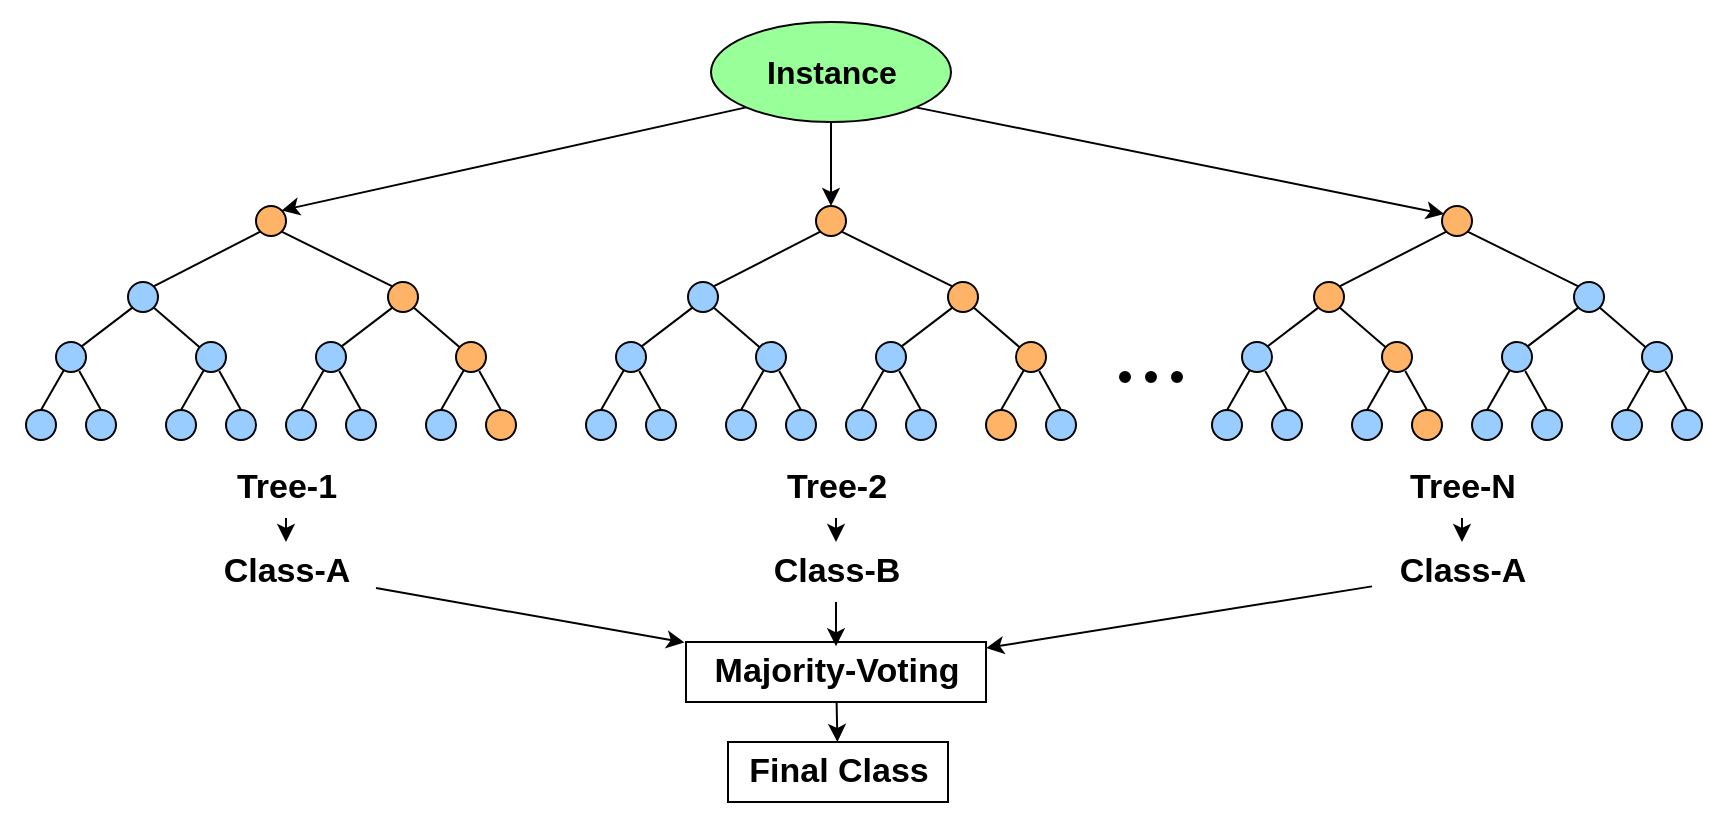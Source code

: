 <mxfile>
    <diagram id="GwdIcZxbQ8qFZtuE7wRt" name="Page-1">
        <mxGraphModel dx="113" dy="654" grid="1" gridSize="10" guides="1" tooltips="1" connect="1" arrows="1" fold="1" page="1" pageScale="1" pageWidth="1169" pageHeight="827" math="0" shadow="0">
            <root>
                <mxCell id="0"/>
                <mxCell id="1" parent="0"/>
                <mxCell id="131" value="" style="rounded=0;whiteSpace=wrap;html=1;strokeColor=none;" parent="1" vertex="1">
                    <mxGeometry x="47.5" y="209" width="860" height="410" as="geometry"/>
                </mxCell>
                <mxCell id="29" style="edgeStyle=none;html=1;exitX=1;exitY=1;exitDx=0;exitDy=0;endArrow=none;endFill=0;" parent="1" source="15" target="26" edge="1">
                    <mxGeometry relative="1" as="geometry"/>
                </mxCell>
                <mxCell id="45" style="edgeStyle=none;html=1;exitX=1;exitY=0;exitDx=0;exitDy=0;entryX=0;entryY=1;entryDx=0;entryDy=0;endArrow=none;endFill=0;" parent="1" source="15" target="17" edge="1">
                    <mxGeometry relative="1" as="geometry"/>
                </mxCell>
                <mxCell id="15" value="" style="ellipse;whiteSpace=wrap;html=1;aspect=fixed;fillColor=#99CCFF;" parent="1" vertex="1">
                    <mxGeometry x="111" y="350" width="15" height="15" as="geometry"/>
                </mxCell>
                <mxCell id="17" value="" style="ellipse;whiteSpace=wrap;html=1;aspect=fixed;fillColor=#FFB366;" parent="1" vertex="1">
                    <mxGeometry x="175" y="312" width="15" height="15" as="geometry"/>
                </mxCell>
                <mxCell id="28" style="edgeStyle=none;html=1;exitX=1;exitY=0;exitDx=0;exitDy=0;entryX=0;entryY=1;entryDx=0;entryDy=0;endArrow=none;endFill=0;" parent="1" source="5" target="15" edge="1">
                    <mxGeometry relative="1" as="geometry"/>
                </mxCell>
                <mxCell id="30" style="edgeStyle=none;html=1;exitX=1;exitY=1;exitDx=0;exitDy=0;endArrow=none;endFill=0;" parent="1" source="31" target="42" edge="1">
                    <mxGeometry relative="1" as="geometry"/>
                </mxCell>
                <mxCell id="31" value="" style="ellipse;whiteSpace=wrap;html=1;aspect=fixed;fillColor=#FFB366;" parent="1" vertex="1">
                    <mxGeometry x="241" y="350" width="15" height="15" as="geometry"/>
                </mxCell>
                <mxCell id="44" style="edgeStyle=none;html=1;exitX=1;exitY=0;exitDx=0;exitDy=0;entryX=0;entryY=1;entryDx=0;entryDy=0;endArrow=none;endFill=0;" parent="1" source="36" target="31" edge="1">
                    <mxGeometry relative="1" as="geometry"/>
                </mxCell>
                <mxCell id="46" style="edgeStyle=none;html=1;exitX=1;exitY=1;exitDx=0;exitDy=0;endArrow=none;endFill=0;entryX=0;entryY=0;entryDx=0;entryDy=0;" parent="1" source="17" target="31" edge="1">
                    <mxGeometry relative="1" as="geometry">
                        <mxPoint x="240" y="350" as="targetPoint"/>
                    </mxGeometry>
                </mxCell>
                <mxCell id="19" style="edgeStyle=none;html=1;exitX=0.5;exitY=0;exitDx=0;exitDy=0;entryX=0.259;entryY=0.945;entryDx=0;entryDy=0;endArrow=none;endFill=0;entryPerimeter=0;" parent="1" source="2" target="5" edge="1">
                    <mxGeometry relative="1" as="geometry"/>
                </mxCell>
                <mxCell id="2" value="" style="ellipse;whiteSpace=wrap;html=1;aspect=fixed;fontStyle=1;fillColor=#99CCFF;" parent="1" vertex="1">
                    <mxGeometry x="60" y="414" width="15" height="15" as="geometry"/>
                </mxCell>
                <mxCell id="4" value="" style="ellipse;whiteSpace=wrap;html=1;aspect=fixed;fillColor=#99CCFF;" parent="1" vertex="1">
                    <mxGeometry x="90" y="414" width="15" height="15" as="geometry"/>
                </mxCell>
                <mxCell id="5" value="" style="ellipse;whiteSpace=wrap;html=1;aspect=fixed;fillColor=#99CCFF;" parent="1" vertex="1">
                    <mxGeometry x="75" y="380" width="15" height="15" as="geometry"/>
                </mxCell>
                <mxCell id="20" style="edgeStyle=none;html=1;exitX=0.5;exitY=0;exitDx=0;exitDy=0;entryX=0.775;entryY=0.97;entryDx=0;entryDy=0;endArrow=none;endFill=0;entryPerimeter=0;" parent="1" source="4" target="5" edge="1">
                    <mxGeometry relative="1" as="geometry">
                        <mxPoint x="77" y="424" as="sourcePoint"/>
                        <mxPoint x="89" y="404" as="targetPoint"/>
                    </mxGeometry>
                </mxCell>
                <mxCell id="23" style="edgeStyle=none;html=1;exitX=0.5;exitY=0;exitDx=0;exitDy=0;entryX=0.259;entryY=0.945;entryDx=0;entryDy=0;endArrow=none;endFill=0;entryPerimeter=0;" parent="1" source="24" target="26" edge="1">
                    <mxGeometry relative="1" as="geometry"/>
                </mxCell>
                <mxCell id="24" value="" style="ellipse;whiteSpace=wrap;html=1;aspect=fixed;fontStyle=1;fillColor=#99CCFF;" parent="1" vertex="1">
                    <mxGeometry x="130" y="414" width="15" height="15" as="geometry"/>
                </mxCell>
                <mxCell id="25" value="" style="ellipse;whiteSpace=wrap;html=1;aspect=fixed;fillColor=#99CCFF;" parent="1" vertex="1">
                    <mxGeometry x="160" y="414" width="15" height="15" as="geometry"/>
                </mxCell>
                <mxCell id="26" value="" style="ellipse;whiteSpace=wrap;html=1;aspect=fixed;fillColor=#99CCFF;" parent="1" vertex="1">
                    <mxGeometry x="145" y="380" width="15" height="15" as="geometry"/>
                </mxCell>
                <mxCell id="27" style="edgeStyle=none;html=1;exitX=0.5;exitY=0;exitDx=0;exitDy=0;entryX=0.775;entryY=0.97;entryDx=0;entryDy=0;endArrow=none;endFill=0;entryPerimeter=0;" parent="1" source="25" target="26" edge="1">
                    <mxGeometry relative="1" as="geometry">
                        <mxPoint x="147" y="424" as="sourcePoint"/>
                        <mxPoint x="159" y="404" as="targetPoint"/>
                    </mxGeometry>
                </mxCell>
                <mxCell id="39" style="edgeStyle=none;html=1;exitX=0.5;exitY=0;exitDx=0;exitDy=0;entryX=0.259;entryY=0.945;entryDx=0;entryDy=0;endArrow=none;endFill=0;entryPerimeter=0;" parent="1" source="40" target="42" edge="1">
                    <mxGeometry relative="1" as="geometry"/>
                </mxCell>
                <mxCell id="40" value="" style="ellipse;whiteSpace=wrap;html=1;aspect=fixed;fontStyle=1;fillColor=#99CCFF;" parent="1" vertex="1">
                    <mxGeometry x="260" y="414" width="15" height="15" as="geometry"/>
                </mxCell>
                <mxCell id="41" value="" style="ellipse;whiteSpace=wrap;html=1;aspect=fixed;fillColor=#FFB366;" parent="1" vertex="1">
                    <mxGeometry x="290" y="414" width="15" height="15" as="geometry"/>
                </mxCell>
                <mxCell id="42" value="" style="ellipse;whiteSpace=wrap;html=1;aspect=fixed;fillColor=#FFB366;" parent="1" vertex="1">
                    <mxGeometry x="275" y="380" width="15" height="15" as="geometry"/>
                </mxCell>
                <mxCell id="43" style="edgeStyle=none;html=1;exitX=0.5;exitY=0;exitDx=0;exitDy=0;entryX=0.775;entryY=0.97;entryDx=0;entryDy=0;endArrow=none;endFill=0;entryPerimeter=0;" parent="1" source="41" target="42" edge="1">
                    <mxGeometry relative="1" as="geometry">
                        <mxPoint x="277" y="424" as="sourcePoint"/>
                        <mxPoint x="289" y="404" as="targetPoint"/>
                    </mxGeometry>
                </mxCell>
                <mxCell id="33" style="edgeStyle=none;html=1;exitX=0.5;exitY=0;exitDx=0;exitDy=0;entryX=0.259;entryY=0.945;entryDx=0;entryDy=0;endArrow=none;endFill=0;entryPerimeter=0;" parent="1" source="34" target="36" edge="1">
                    <mxGeometry relative="1" as="geometry"/>
                </mxCell>
                <mxCell id="34" value="" style="ellipse;whiteSpace=wrap;html=1;aspect=fixed;fontStyle=1;fillColor=#99CCFF;" parent="1" vertex="1">
                    <mxGeometry x="190" y="414" width="15" height="15" as="geometry"/>
                </mxCell>
                <mxCell id="35" value="" style="ellipse;whiteSpace=wrap;html=1;aspect=fixed;fillColor=#99CCFF;" parent="1" vertex="1">
                    <mxGeometry x="220" y="414" width="15" height="15" as="geometry"/>
                </mxCell>
                <mxCell id="36" value="" style="ellipse;whiteSpace=wrap;html=1;aspect=fixed;fillColor=#99CCFF;" parent="1" vertex="1">
                    <mxGeometry x="205" y="380" width="15" height="15" as="geometry"/>
                </mxCell>
                <mxCell id="37" style="edgeStyle=none;html=1;exitX=0.5;exitY=0;exitDx=0;exitDy=0;entryX=0.775;entryY=0.97;entryDx=0;entryDy=0;endArrow=none;endFill=0;entryPerimeter=0;" parent="1" source="35" target="36" edge="1">
                    <mxGeometry relative="1" as="geometry">
                        <mxPoint x="207" y="424" as="sourcePoint"/>
                        <mxPoint x="219" y="404" as="targetPoint"/>
                    </mxGeometry>
                </mxCell>
                <mxCell id="48" style="edgeStyle=none;html=1;exitX=1;exitY=1;exitDx=0;exitDy=0;endArrow=none;endFill=0;" parent="1" source="50" target="65" edge="1">
                    <mxGeometry relative="1" as="geometry"/>
                </mxCell>
                <mxCell id="49" style="edgeStyle=none;html=1;exitX=1;exitY=0;exitDx=0;exitDy=0;entryX=0;entryY=1;entryDx=0;entryDy=0;endArrow=none;endFill=0;" parent="1" source="50" target="51" edge="1">
                    <mxGeometry relative="1" as="geometry"/>
                </mxCell>
                <mxCell id="50" value="" style="ellipse;whiteSpace=wrap;html=1;aspect=fixed;fillColor=#99CCFF;" parent="1" vertex="1">
                    <mxGeometry x="391" y="350" width="15" height="15" as="geometry"/>
                </mxCell>
                <mxCell id="51" value="" style="ellipse;whiteSpace=wrap;html=1;aspect=fixed;fillColor=#FFB366;" parent="1" vertex="1">
                    <mxGeometry x="455" y="312" width="15" height="15" as="geometry"/>
                </mxCell>
                <mxCell id="52" style="edgeStyle=none;html=1;exitX=1;exitY=0;exitDx=0;exitDy=0;entryX=0;entryY=1;entryDx=0;entryDy=0;endArrow=none;endFill=0;" parent="1" source="60" target="50" edge="1">
                    <mxGeometry relative="1" as="geometry"/>
                </mxCell>
                <mxCell id="53" style="edgeStyle=none;html=1;exitX=1;exitY=1;exitDx=0;exitDy=0;endArrow=none;endFill=0;" parent="1" source="54" target="70" edge="1">
                    <mxGeometry relative="1" as="geometry"/>
                </mxCell>
                <mxCell id="54" value="" style="ellipse;whiteSpace=wrap;html=1;aspect=fixed;fillColor=#FFB366;" parent="1" vertex="1">
                    <mxGeometry x="521" y="350" width="15" height="15" as="geometry"/>
                </mxCell>
                <mxCell id="55" style="edgeStyle=none;html=1;exitX=1;exitY=0;exitDx=0;exitDy=0;entryX=0;entryY=1;entryDx=0;entryDy=0;endArrow=none;endFill=0;" parent="1" source="75" target="54" edge="1">
                    <mxGeometry relative="1" as="geometry"/>
                </mxCell>
                <mxCell id="56" style="edgeStyle=none;html=1;exitX=1;exitY=1;exitDx=0;exitDy=0;endArrow=none;endFill=0;entryX=0;entryY=0;entryDx=0;entryDy=0;" parent="1" source="51" target="54" edge="1">
                    <mxGeometry relative="1" as="geometry">
                        <mxPoint x="520" y="350" as="targetPoint"/>
                    </mxGeometry>
                </mxCell>
                <mxCell id="57" style="edgeStyle=none;html=1;exitX=0.5;exitY=0;exitDx=0;exitDy=0;entryX=0.259;entryY=0.945;entryDx=0;entryDy=0;endArrow=none;endFill=0;entryPerimeter=0;" parent="1" source="58" target="60" edge="1">
                    <mxGeometry relative="1" as="geometry"/>
                </mxCell>
                <mxCell id="58" value="" style="ellipse;whiteSpace=wrap;html=1;aspect=fixed;fontStyle=1;fillColor=#99CCFF;" parent="1" vertex="1">
                    <mxGeometry x="340" y="414" width="15" height="15" as="geometry"/>
                </mxCell>
                <mxCell id="59" value="" style="ellipse;whiteSpace=wrap;html=1;aspect=fixed;fillColor=#99CCFF;" parent="1" vertex="1">
                    <mxGeometry x="370" y="414" width="15" height="15" as="geometry"/>
                </mxCell>
                <mxCell id="60" value="" style="ellipse;whiteSpace=wrap;html=1;aspect=fixed;fillColor=#99CCFF;" parent="1" vertex="1">
                    <mxGeometry x="355" y="380" width="15" height="15" as="geometry"/>
                </mxCell>
                <mxCell id="61" style="edgeStyle=none;html=1;exitX=0.5;exitY=0;exitDx=0;exitDy=0;entryX=0.775;entryY=0.97;entryDx=0;entryDy=0;endArrow=none;endFill=0;entryPerimeter=0;" parent="1" source="59" target="60" edge="1">
                    <mxGeometry relative="1" as="geometry">
                        <mxPoint x="357" y="424" as="sourcePoint"/>
                        <mxPoint x="369" y="404" as="targetPoint"/>
                    </mxGeometry>
                </mxCell>
                <mxCell id="62" style="edgeStyle=none;html=1;exitX=0.5;exitY=0;exitDx=0;exitDy=0;entryX=0.259;entryY=0.945;entryDx=0;entryDy=0;endArrow=none;endFill=0;entryPerimeter=0;" parent="1" source="63" target="65" edge="1">
                    <mxGeometry relative="1" as="geometry"/>
                </mxCell>
                <mxCell id="63" value="" style="ellipse;whiteSpace=wrap;html=1;aspect=fixed;fontStyle=1;fillColor=#99CCFF;" parent="1" vertex="1">
                    <mxGeometry x="410" y="414" width="15" height="15" as="geometry"/>
                </mxCell>
                <mxCell id="64" value="" style="ellipse;whiteSpace=wrap;html=1;aspect=fixed;fillColor=#99CCFF;" parent="1" vertex="1">
                    <mxGeometry x="440" y="414" width="15" height="15" as="geometry"/>
                </mxCell>
                <mxCell id="65" value="" style="ellipse;whiteSpace=wrap;html=1;aspect=fixed;fillColor=#99CCFF;" parent="1" vertex="1">
                    <mxGeometry x="425" y="380" width="15" height="15" as="geometry"/>
                </mxCell>
                <mxCell id="66" style="edgeStyle=none;html=1;exitX=0.5;exitY=0;exitDx=0;exitDy=0;entryX=0.775;entryY=0.97;entryDx=0;entryDy=0;endArrow=none;endFill=0;entryPerimeter=0;" parent="1" source="64" target="65" edge="1">
                    <mxGeometry relative="1" as="geometry">
                        <mxPoint x="427" y="424" as="sourcePoint"/>
                        <mxPoint x="439" y="404" as="targetPoint"/>
                    </mxGeometry>
                </mxCell>
                <mxCell id="67" style="edgeStyle=none;html=1;exitX=0.5;exitY=0;exitDx=0;exitDy=0;entryX=0.259;entryY=0.945;entryDx=0;entryDy=0;endArrow=none;endFill=0;entryPerimeter=0;" parent="1" source="68" target="70" edge="1">
                    <mxGeometry relative="1" as="geometry"/>
                </mxCell>
                <mxCell id="68" value="" style="ellipse;whiteSpace=wrap;html=1;aspect=fixed;fontStyle=1;fillColor=#FFB366;" parent="1" vertex="1">
                    <mxGeometry x="540" y="414" width="15" height="15" as="geometry"/>
                </mxCell>
                <mxCell id="69" value="" style="ellipse;whiteSpace=wrap;html=1;aspect=fixed;fillColor=#99CCFF;" parent="1" vertex="1">
                    <mxGeometry x="570" y="414" width="15" height="15" as="geometry"/>
                </mxCell>
                <mxCell id="70" value="" style="ellipse;whiteSpace=wrap;html=1;aspect=fixed;fillColor=#FFB366;" parent="1" vertex="1">
                    <mxGeometry x="555" y="380" width="15" height="15" as="geometry"/>
                </mxCell>
                <mxCell id="71" style="edgeStyle=none;html=1;exitX=0.5;exitY=0;exitDx=0;exitDy=0;entryX=0.775;entryY=0.97;entryDx=0;entryDy=0;endArrow=none;endFill=0;entryPerimeter=0;" parent="1" source="69" target="70" edge="1">
                    <mxGeometry relative="1" as="geometry">
                        <mxPoint x="557" y="424" as="sourcePoint"/>
                        <mxPoint x="569" y="404" as="targetPoint"/>
                    </mxGeometry>
                </mxCell>
                <mxCell id="72" style="edgeStyle=none;html=1;exitX=0.5;exitY=0;exitDx=0;exitDy=0;entryX=0.259;entryY=0.945;entryDx=0;entryDy=0;endArrow=none;endFill=0;entryPerimeter=0;" parent="1" source="73" target="75" edge="1">
                    <mxGeometry relative="1" as="geometry"/>
                </mxCell>
                <mxCell id="73" value="" style="ellipse;whiteSpace=wrap;html=1;aspect=fixed;fontStyle=1;fillColor=#99CCFF;" parent="1" vertex="1">
                    <mxGeometry x="470" y="414" width="15" height="15" as="geometry"/>
                </mxCell>
                <mxCell id="74" value="" style="ellipse;whiteSpace=wrap;html=1;aspect=fixed;fillColor=#99CCFF;" parent="1" vertex="1">
                    <mxGeometry x="500" y="414" width="15" height="15" as="geometry"/>
                </mxCell>
                <mxCell id="75" value="" style="ellipse;whiteSpace=wrap;html=1;aspect=fixed;fillColor=#99CCFF;" parent="1" vertex="1">
                    <mxGeometry x="485" y="380" width="15" height="15" as="geometry"/>
                </mxCell>
                <mxCell id="76" style="edgeStyle=none;html=1;exitX=0.5;exitY=0;exitDx=0;exitDy=0;entryX=0.775;entryY=0.97;entryDx=0;entryDy=0;endArrow=none;endFill=0;entryPerimeter=0;" parent="1" source="74" target="75" edge="1">
                    <mxGeometry relative="1" as="geometry">
                        <mxPoint x="487" y="424" as="sourcePoint"/>
                        <mxPoint x="499" y="404" as="targetPoint"/>
                    </mxGeometry>
                </mxCell>
                <mxCell id="77" style="edgeStyle=none;html=1;exitX=1;exitY=1;exitDx=0;exitDy=0;endArrow=none;endFill=0;" parent="1" source="79" target="94" edge="1">
                    <mxGeometry relative="1" as="geometry"/>
                </mxCell>
                <mxCell id="78" style="edgeStyle=none;html=1;exitX=1;exitY=0;exitDx=0;exitDy=0;entryX=0;entryY=1;entryDx=0;entryDy=0;endArrow=none;endFill=0;" parent="1" source="79" target="80" edge="1">
                    <mxGeometry relative="1" as="geometry"/>
                </mxCell>
                <mxCell id="79" value="" style="ellipse;whiteSpace=wrap;html=1;aspect=fixed;fillColor=#FFB366;" parent="1" vertex="1">
                    <mxGeometry x="704" y="350" width="15" height="15" as="geometry"/>
                </mxCell>
                <mxCell id="80" value="" style="ellipse;whiteSpace=wrap;html=1;aspect=fixed;fillColor=#FFB366;" parent="1" vertex="1">
                    <mxGeometry x="768" y="312" width="15" height="15" as="geometry"/>
                </mxCell>
                <mxCell id="81" style="edgeStyle=none;html=1;exitX=1;exitY=0;exitDx=0;exitDy=0;entryX=0;entryY=1;entryDx=0;entryDy=0;endArrow=none;endFill=0;" parent="1" source="89" target="79" edge="1">
                    <mxGeometry relative="1" as="geometry"/>
                </mxCell>
                <mxCell id="82" style="edgeStyle=none;html=1;exitX=1;exitY=1;exitDx=0;exitDy=0;endArrow=none;endFill=0;" parent="1" source="83" target="99" edge="1">
                    <mxGeometry relative="1" as="geometry"/>
                </mxCell>
                <mxCell id="83" value="" style="ellipse;whiteSpace=wrap;html=1;aspect=fixed;fillColor=#99CCFF;" parent="1" vertex="1">
                    <mxGeometry x="834" y="350" width="15" height="15" as="geometry"/>
                </mxCell>
                <mxCell id="84" style="edgeStyle=none;html=1;exitX=1;exitY=0;exitDx=0;exitDy=0;entryX=0;entryY=1;entryDx=0;entryDy=0;endArrow=none;endFill=0;" parent="1" source="104" target="83" edge="1">
                    <mxGeometry relative="1" as="geometry"/>
                </mxCell>
                <mxCell id="85" style="edgeStyle=none;html=1;exitX=1;exitY=1;exitDx=0;exitDy=0;endArrow=none;endFill=0;entryX=0;entryY=0;entryDx=0;entryDy=0;" parent="1" source="80" target="83" edge="1">
                    <mxGeometry relative="1" as="geometry">
                        <mxPoint x="833" y="350" as="targetPoint"/>
                    </mxGeometry>
                </mxCell>
                <mxCell id="86" style="edgeStyle=none;html=1;exitX=0.5;exitY=0;exitDx=0;exitDy=0;entryX=0.259;entryY=0.945;entryDx=0;entryDy=0;endArrow=none;endFill=0;entryPerimeter=0;" parent="1" source="87" target="89" edge="1">
                    <mxGeometry relative="1" as="geometry"/>
                </mxCell>
                <mxCell id="87" value="" style="ellipse;whiteSpace=wrap;html=1;aspect=fixed;fontStyle=1;fillColor=#99CCFF;" parent="1" vertex="1">
                    <mxGeometry x="653" y="414" width="15" height="15" as="geometry"/>
                </mxCell>
                <mxCell id="88" value="" style="ellipse;whiteSpace=wrap;html=1;aspect=fixed;fillColor=#99CCFF;" parent="1" vertex="1">
                    <mxGeometry x="683" y="414" width="15" height="15" as="geometry"/>
                </mxCell>
                <mxCell id="89" value="" style="ellipse;whiteSpace=wrap;html=1;aspect=fixed;fillColor=#99CCFF;" parent="1" vertex="1">
                    <mxGeometry x="668" y="380" width="15" height="15" as="geometry"/>
                </mxCell>
                <mxCell id="90" style="edgeStyle=none;html=1;exitX=0.5;exitY=0;exitDx=0;exitDy=0;entryX=0.775;entryY=0.97;entryDx=0;entryDy=0;endArrow=none;endFill=0;entryPerimeter=0;" parent="1" source="88" target="89" edge="1">
                    <mxGeometry relative="1" as="geometry">
                        <mxPoint x="670" y="424" as="sourcePoint"/>
                        <mxPoint x="682" y="404" as="targetPoint"/>
                    </mxGeometry>
                </mxCell>
                <mxCell id="91" style="edgeStyle=none;html=1;exitX=0.5;exitY=0;exitDx=0;exitDy=0;entryX=0.259;entryY=0.945;entryDx=0;entryDy=0;endArrow=none;endFill=0;entryPerimeter=0;" parent="1" source="92" target="94" edge="1">
                    <mxGeometry relative="1" as="geometry"/>
                </mxCell>
                <mxCell id="92" value="" style="ellipse;whiteSpace=wrap;html=1;aspect=fixed;fontStyle=1;fillColor=#99CCFF;" parent="1" vertex="1">
                    <mxGeometry x="723" y="414" width="15" height="15" as="geometry"/>
                </mxCell>
                <mxCell id="93" value="" style="ellipse;whiteSpace=wrap;html=1;aspect=fixed;fillColor=#FFB366;" parent="1" vertex="1">
                    <mxGeometry x="753" y="414" width="15" height="15" as="geometry"/>
                </mxCell>
                <mxCell id="94" value="" style="ellipse;whiteSpace=wrap;html=1;aspect=fixed;fillColor=#FFB366;" parent="1" vertex="1">
                    <mxGeometry x="738" y="380" width="15" height="15" as="geometry"/>
                </mxCell>
                <mxCell id="95" style="edgeStyle=none;html=1;exitX=0.5;exitY=0;exitDx=0;exitDy=0;entryX=0.775;entryY=0.97;entryDx=0;entryDy=0;endArrow=none;endFill=0;entryPerimeter=0;" parent="1" source="93" target="94" edge="1">
                    <mxGeometry relative="1" as="geometry">
                        <mxPoint x="740" y="424" as="sourcePoint"/>
                        <mxPoint x="752" y="404" as="targetPoint"/>
                    </mxGeometry>
                </mxCell>
                <mxCell id="96" style="edgeStyle=none;html=1;exitX=0.5;exitY=0;exitDx=0;exitDy=0;entryX=0.259;entryY=0.945;entryDx=0;entryDy=0;endArrow=none;endFill=0;entryPerimeter=0;" parent="1" source="97" target="99" edge="1">
                    <mxGeometry relative="1" as="geometry"/>
                </mxCell>
                <mxCell id="97" value="" style="ellipse;whiteSpace=wrap;html=1;aspect=fixed;fontStyle=1;fillColor=#99CCFF;" parent="1" vertex="1">
                    <mxGeometry x="853" y="414" width="15" height="15" as="geometry"/>
                </mxCell>
                <mxCell id="98" value="" style="ellipse;whiteSpace=wrap;html=1;aspect=fixed;fillColor=#99CCFF;" parent="1" vertex="1">
                    <mxGeometry x="883" y="414" width="15" height="15" as="geometry"/>
                </mxCell>
                <mxCell id="99" value="" style="ellipse;whiteSpace=wrap;html=1;aspect=fixed;fillColor=#99CCFF;" parent="1" vertex="1">
                    <mxGeometry x="868" y="380" width="15" height="15" as="geometry"/>
                </mxCell>
                <mxCell id="100" style="edgeStyle=none;html=1;exitX=0.5;exitY=0;exitDx=0;exitDy=0;entryX=0.775;entryY=0.97;entryDx=0;entryDy=0;endArrow=none;endFill=0;entryPerimeter=0;" parent="1" source="98" target="99" edge="1">
                    <mxGeometry relative="1" as="geometry">
                        <mxPoint x="870" y="424" as="sourcePoint"/>
                        <mxPoint x="882" y="404" as="targetPoint"/>
                    </mxGeometry>
                </mxCell>
                <mxCell id="101" style="edgeStyle=none;html=1;exitX=0.5;exitY=0;exitDx=0;exitDy=0;entryX=0.259;entryY=0.945;entryDx=0;entryDy=0;endArrow=none;endFill=0;entryPerimeter=0;" parent="1" source="102" target="104" edge="1">
                    <mxGeometry relative="1" as="geometry"/>
                </mxCell>
                <mxCell id="102" value="" style="ellipse;whiteSpace=wrap;html=1;aspect=fixed;fontStyle=1;fillColor=#99CCFF;" parent="1" vertex="1">
                    <mxGeometry x="783" y="414" width="15" height="15" as="geometry"/>
                </mxCell>
                <mxCell id="103" value="" style="ellipse;whiteSpace=wrap;html=1;aspect=fixed;fillColor=#99CCFF;" parent="1" vertex="1">
                    <mxGeometry x="813" y="414" width="15" height="15" as="geometry"/>
                </mxCell>
                <mxCell id="104" value="" style="ellipse;whiteSpace=wrap;html=1;aspect=fixed;fillColor=#99CCFF;" parent="1" vertex="1">
                    <mxGeometry x="798" y="380" width="15" height="15" as="geometry"/>
                </mxCell>
                <mxCell id="105" style="edgeStyle=none;html=1;exitX=0.5;exitY=0;exitDx=0;exitDy=0;entryX=0.775;entryY=0.97;entryDx=0;entryDy=0;endArrow=none;endFill=0;entryPerimeter=0;" parent="1" source="103" target="104" edge="1">
                    <mxGeometry relative="1" as="geometry">
                        <mxPoint x="800" y="424" as="sourcePoint"/>
                        <mxPoint x="812" y="404" as="targetPoint"/>
                    </mxGeometry>
                </mxCell>
                <mxCell id="107" style="edgeStyle=none;html=1;exitX=0;exitY=1;exitDx=0;exitDy=0;entryX=1;entryY=0;entryDx=0;entryDy=0;" parent="1" source="106" target="17" edge="1">
                    <mxGeometry relative="1" as="geometry"/>
                </mxCell>
                <mxCell id="108" style="edgeStyle=none;html=1;" parent="1" source="106" target="51" edge="1">
                    <mxGeometry relative="1" as="geometry"/>
                </mxCell>
                <mxCell id="109" style="edgeStyle=none;html=1;exitX=1;exitY=1;exitDx=0;exitDy=0;entryX=0.072;entryY=0.265;entryDx=0;entryDy=0;entryPerimeter=0;" parent="1" source="106" target="80" edge="1">
                    <mxGeometry relative="1" as="geometry"/>
                </mxCell>
                <mxCell id="106" value="&lt;font style=&quot;font-size: 16px;&quot;&gt;&lt;b&gt;Instance&lt;/b&gt;&lt;/font&gt;" style="ellipse;whiteSpace=wrap;html=1;fillColor=#99FF99;" parent="1" vertex="1">
                    <mxGeometry x="402.5" y="220" width="120" height="50" as="geometry"/>
                </mxCell>
                <mxCell id="110" value="" style="ellipse;whiteSpace=wrap;html=1;aspect=fixed;fillColor=#000000;" parent="1" vertex="1">
                    <mxGeometry x="607" y="395" width="5" height="5" as="geometry"/>
                </mxCell>
                <mxCell id="111" value="" style="ellipse;whiteSpace=wrap;html=1;aspect=fixed;fillColor=#000000;" parent="1" vertex="1">
                    <mxGeometry x="620" y="395" width="5" height="5" as="geometry"/>
                </mxCell>
                <mxCell id="112" value="" style="ellipse;whiteSpace=wrap;html=1;aspect=fixed;fillColor=#000000;" parent="1" vertex="1">
                    <mxGeometry x="633" y="395" width="5" height="5" as="geometry"/>
                </mxCell>
                <mxCell id="127" value="" style="edgeStyle=none;html=1;" parent="1" source="114" target="117" edge="1">
                    <mxGeometry relative="1" as="geometry"/>
                </mxCell>
                <mxCell id="114" value="&lt;font style=&quot;font-size: 17px; color: rgb(0, 0, 0);&quot;&gt;&lt;b style=&quot;&quot;&gt;Tree-1&lt;/b&gt;&lt;/font&gt;" style="text;html=1;align=center;verticalAlign=middle;resizable=0;points=[];autosize=1;strokeColor=none;fillColor=none;" parent="1" vertex="1">
                    <mxGeometry x="155" y="438" width="70" height="30" as="geometry"/>
                </mxCell>
                <mxCell id="129" style="edgeStyle=none;html=1;" parent="1" source="115" target="118" edge="1">
                    <mxGeometry relative="1" as="geometry"/>
                </mxCell>
                <mxCell id="115" value="&lt;font style=&quot;font-size: 17px; color: rgb(0, 0, 0);&quot;&gt;&lt;b style=&quot;&quot;&gt;Tree-2&lt;/b&gt;&lt;/font&gt;" style="text;html=1;align=center;verticalAlign=middle;resizable=0;points=[];autosize=1;strokeColor=none;fillColor=none;" parent="1" vertex="1">
                    <mxGeometry x="430" y="438" width="70" height="30" as="geometry"/>
                </mxCell>
                <mxCell id="130" value="" style="edgeStyle=none;html=1;" parent="1" source="116" target="119" edge="1">
                    <mxGeometry relative="1" as="geometry"/>
                </mxCell>
                <mxCell id="116" value="&lt;font style=&quot;font-size: 17px; color: rgb(0, 0, 0);&quot;&gt;&lt;b style=&quot;&quot;&gt;Tree-N&lt;/b&gt;&lt;/font&gt;" style="text;html=1;align=center;verticalAlign=middle;resizable=0;points=[];autosize=1;strokeColor=none;fillColor=none;" parent="1" vertex="1">
                    <mxGeometry x="738" y="438" width="80" height="30" as="geometry"/>
                </mxCell>
                <mxCell id="117" value="&lt;font style=&quot;font-size: 17px; color: rgb(0, 0, 0);&quot;&gt;&lt;b style=&quot;&quot;&gt;Class-A&lt;/b&gt;&lt;/font&gt;" style="text;html=1;align=center;verticalAlign=middle;resizable=0;points=[];autosize=1;strokeColor=none;fillColor=none;" parent="1" vertex="1">
                    <mxGeometry x="145" y="480" width="90" height="30" as="geometry"/>
                </mxCell>
                <mxCell id="118" value="&lt;font style=&quot;font-size: 17px; color: rgb(0, 0, 0);&quot;&gt;&lt;b style=&quot;&quot;&gt;Class-B&lt;/b&gt;&lt;/font&gt;" style="text;html=1;align=center;verticalAlign=middle;resizable=0;points=[];autosize=1;strokeColor=none;fillColor=none;" parent="1" vertex="1">
                    <mxGeometry x="420" y="480" width="90" height="30" as="geometry"/>
                </mxCell>
                <mxCell id="126" style="edgeStyle=none;html=1;" parent="1" source="119" target="120" edge="1">
                    <mxGeometry relative="1" as="geometry"/>
                </mxCell>
                <mxCell id="119" value="&lt;span style=&quot;font-size: 17px;&quot;&gt;&lt;b&gt;Class-A&lt;/b&gt;&lt;/span&gt;" style="text;html=1;align=center;verticalAlign=middle;resizable=0;points=[];autosize=1;strokeColor=none;fillColor=none;" parent="1" vertex="1">
                    <mxGeometry x="733" y="480" width="90" height="30" as="geometry"/>
                </mxCell>
                <mxCell id="122" value="" style="edgeStyle=none;html=1;" parent="1" source="120" target="121" edge="1">
                    <mxGeometry relative="1" as="geometry"/>
                </mxCell>
                <mxCell id="120" value="&lt;font style=&quot;font-size: 17px; color: rgb(0, 0, 0);&quot;&gt;&lt;b style=&quot;&quot;&gt;Majority-Voting&lt;/b&gt;&lt;/font&gt;" style="text;html=1;align=center;verticalAlign=middle;resizable=0;points=[];autosize=1;strokeColor=default;fillColor=none;" parent="1" vertex="1">
                    <mxGeometry x="390" y="530" width="150" height="30" as="geometry"/>
                </mxCell>
                <mxCell id="121" value="&lt;font style=&quot;font-size: 17px; color: rgb(0, 0, 0);&quot;&gt;&lt;b style=&quot;&quot;&gt;Final Class&lt;/b&gt;&lt;/font&gt;" style="text;html=1;align=center;verticalAlign=middle;resizable=0;points=[];autosize=1;strokeColor=default;fillColor=none;" parent="1" vertex="1">
                    <mxGeometry x="411" y="580" width="110" height="30" as="geometry"/>
                </mxCell>
                <mxCell id="123" style="edgeStyle=none;html=1;entryX=-0.005;entryY=0.009;entryDx=0;entryDy=0;entryPerimeter=0;" parent="1" source="117" target="120" edge="1">
                    <mxGeometry relative="1" as="geometry"/>
                </mxCell>
                <mxCell id="125" style="edgeStyle=none;html=1;entryX=0.5;entryY=0.071;entryDx=0;entryDy=0;entryPerimeter=0;" parent="1" source="118" target="120" edge="1">
                    <mxGeometry relative="1" as="geometry"/>
                </mxCell>
            </root>
        </mxGraphModel>
    </diagram>
</mxfile>